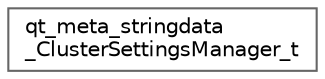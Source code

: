digraph "Graphical Class Hierarchy"
{
 // LATEX_PDF_SIZE
  bgcolor="transparent";
  edge [fontname=Helvetica,fontsize=10,labelfontname=Helvetica,labelfontsize=10];
  node [fontname=Helvetica,fontsize=10,shape=box,height=0.2,width=0.4];
  rankdir="LR";
  Node0 [id="Node000000",label="qt_meta_stringdata\l_ClusterSettingsManager_t",height=0.2,width=0.4,color="grey40", fillcolor="white", style="filled",URL="$structqt__meta__stringdata__ClusterSettingsManager__t.html",tooltip=" "];
}
